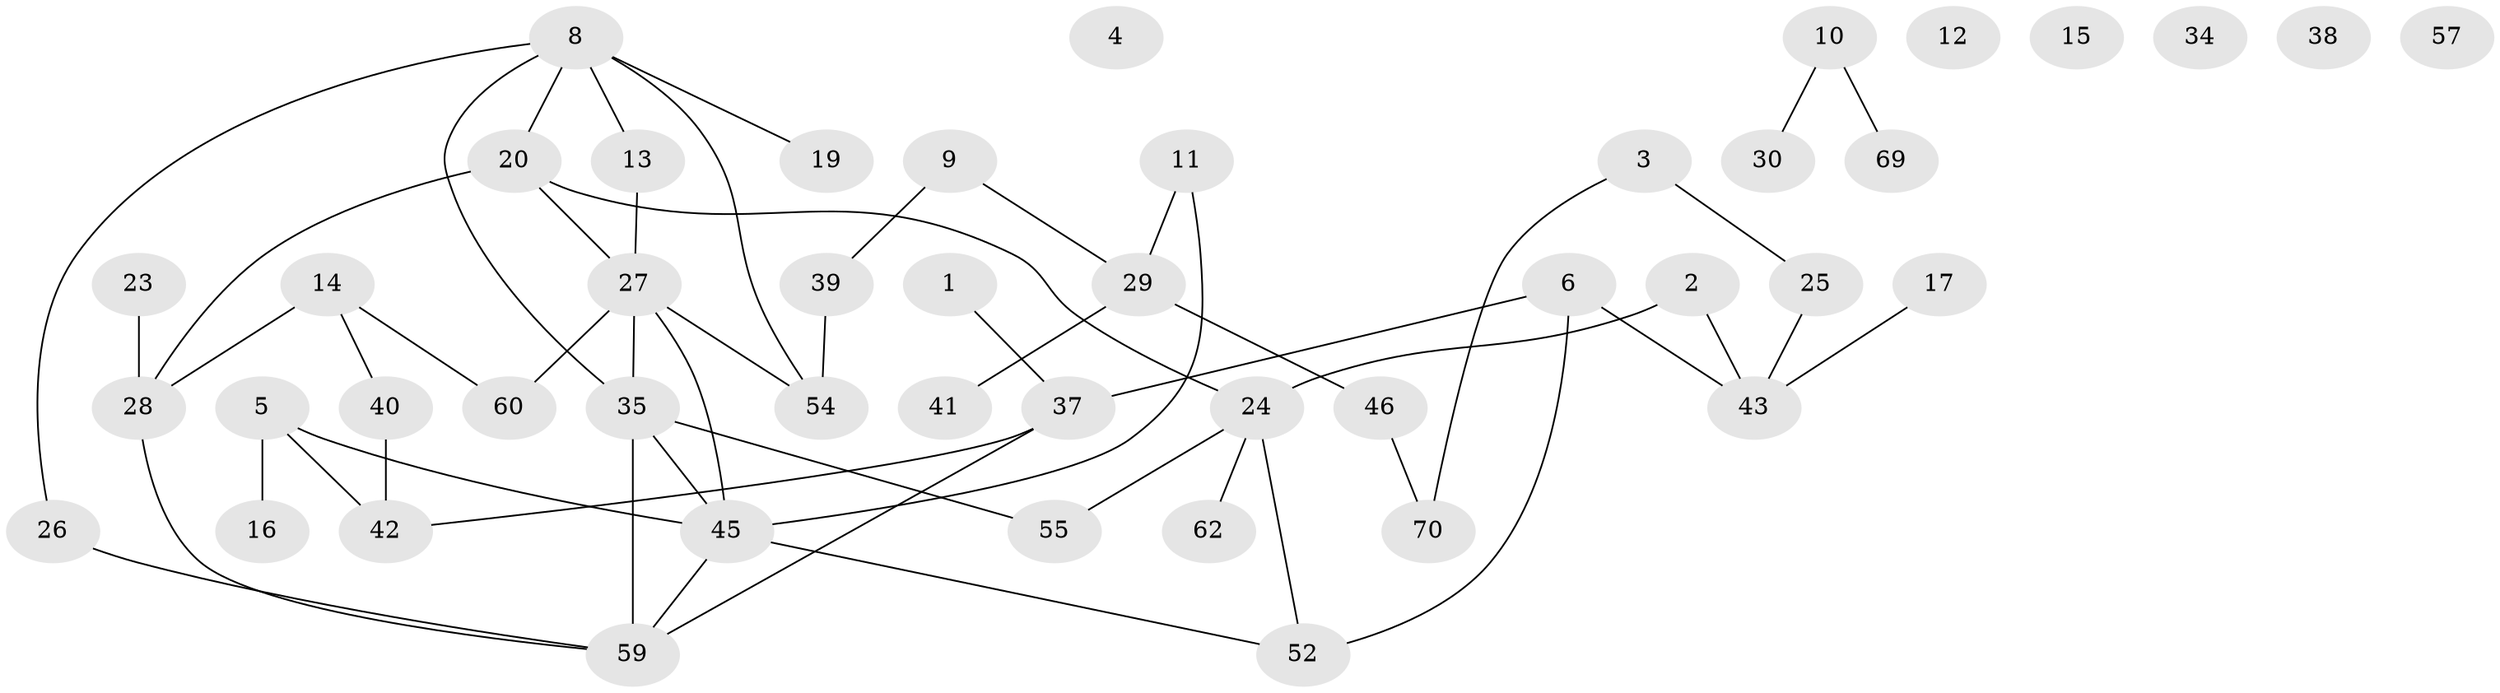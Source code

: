 // original degree distribution, {1: 0.18666666666666668, 2: 0.32, 0: 0.08, 6: 0.02666666666666667, 3: 0.26666666666666666, 4: 0.12}
// Generated by graph-tools (version 1.1) at 2025/41/03/06/25 10:41:22]
// undirected, 46 vertices, 54 edges
graph export_dot {
graph [start="1"]
  node [color=gray90,style=filled];
  1;
  2 [super="+22"];
  3 [super="+7"];
  4;
  5 [super="+33"];
  6 [super="+44"];
  8 [super="+18"];
  9 [super="+21"];
  10 [super="+49"];
  11;
  12;
  13;
  14 [super="+72"];
  15;
  16;
  17;
  19 [super="+56"];
  20 [super="+68"];
  23;
  24 [super="+63"];
  25 [super="+47"];
  26 [super="+51"];
  27 [super="+32"];
  28 [super="+31"];
  29 [super="+48"];
  30 [super="+36"];
  34;
  35 [super="+71"];
  37 [super="+53"];
  38;
  39 [super="+58"];
  40 [super="+61"];
  41;
  42 [super="+64"];
  43 [super="+67"];
  45 [super="+50"];
  46;
  52 [super="+66"];
  54;
  55 [super="+74"];
  57;
  59 [super="+65"];
  60 [super="+73"];
  62;
  69;
  70 [super="+75"];
  1 -- 37;
  2 -- 43;
  2 -- 24;
  3 -- 25;
  3 -- 70;
  5 -- 45;
  5 -- 16;
  5 -- 42;
  6 -- 37;
  6 -- 43;
  6 -- 52;
  8 -- 13;
  8 -- 26;
  8 -- 35;
  8 -- 19;
  8 -- 54;
  8 -- 20;
  9 -- 29;
  9 -- 39 [weight=2];
  10 -- 69;
  10 -- 30;
  11 -- 29;
  11 -- 45;
  13 -- 27;
  14 -- 60;
  14 -- 28;
  14 -- 40 [weight=2];
  17 -- 43;
  20 -- 24;
  20 -- 27;
  20 -- 28;
  23 -- 28;
  24 -- 62;
  24 -- 55;
  24 -- 52;
  25 -- 43;
  26 -- 59;
  27 -- 60;
  27 -- 35;
  27 -- 54;
  27 -- 45;
  28 -- 59;
  29 -- 41;
  29 -- 46;
  35 -- 59;
  35 -- 45;
  35 -- 55;
  37 -- 42;
  37 -- 59;
  39 -- 54;
  40 -- 42;
  45 -- 59;
  45 -- 52;
  46 -- 70;
}
